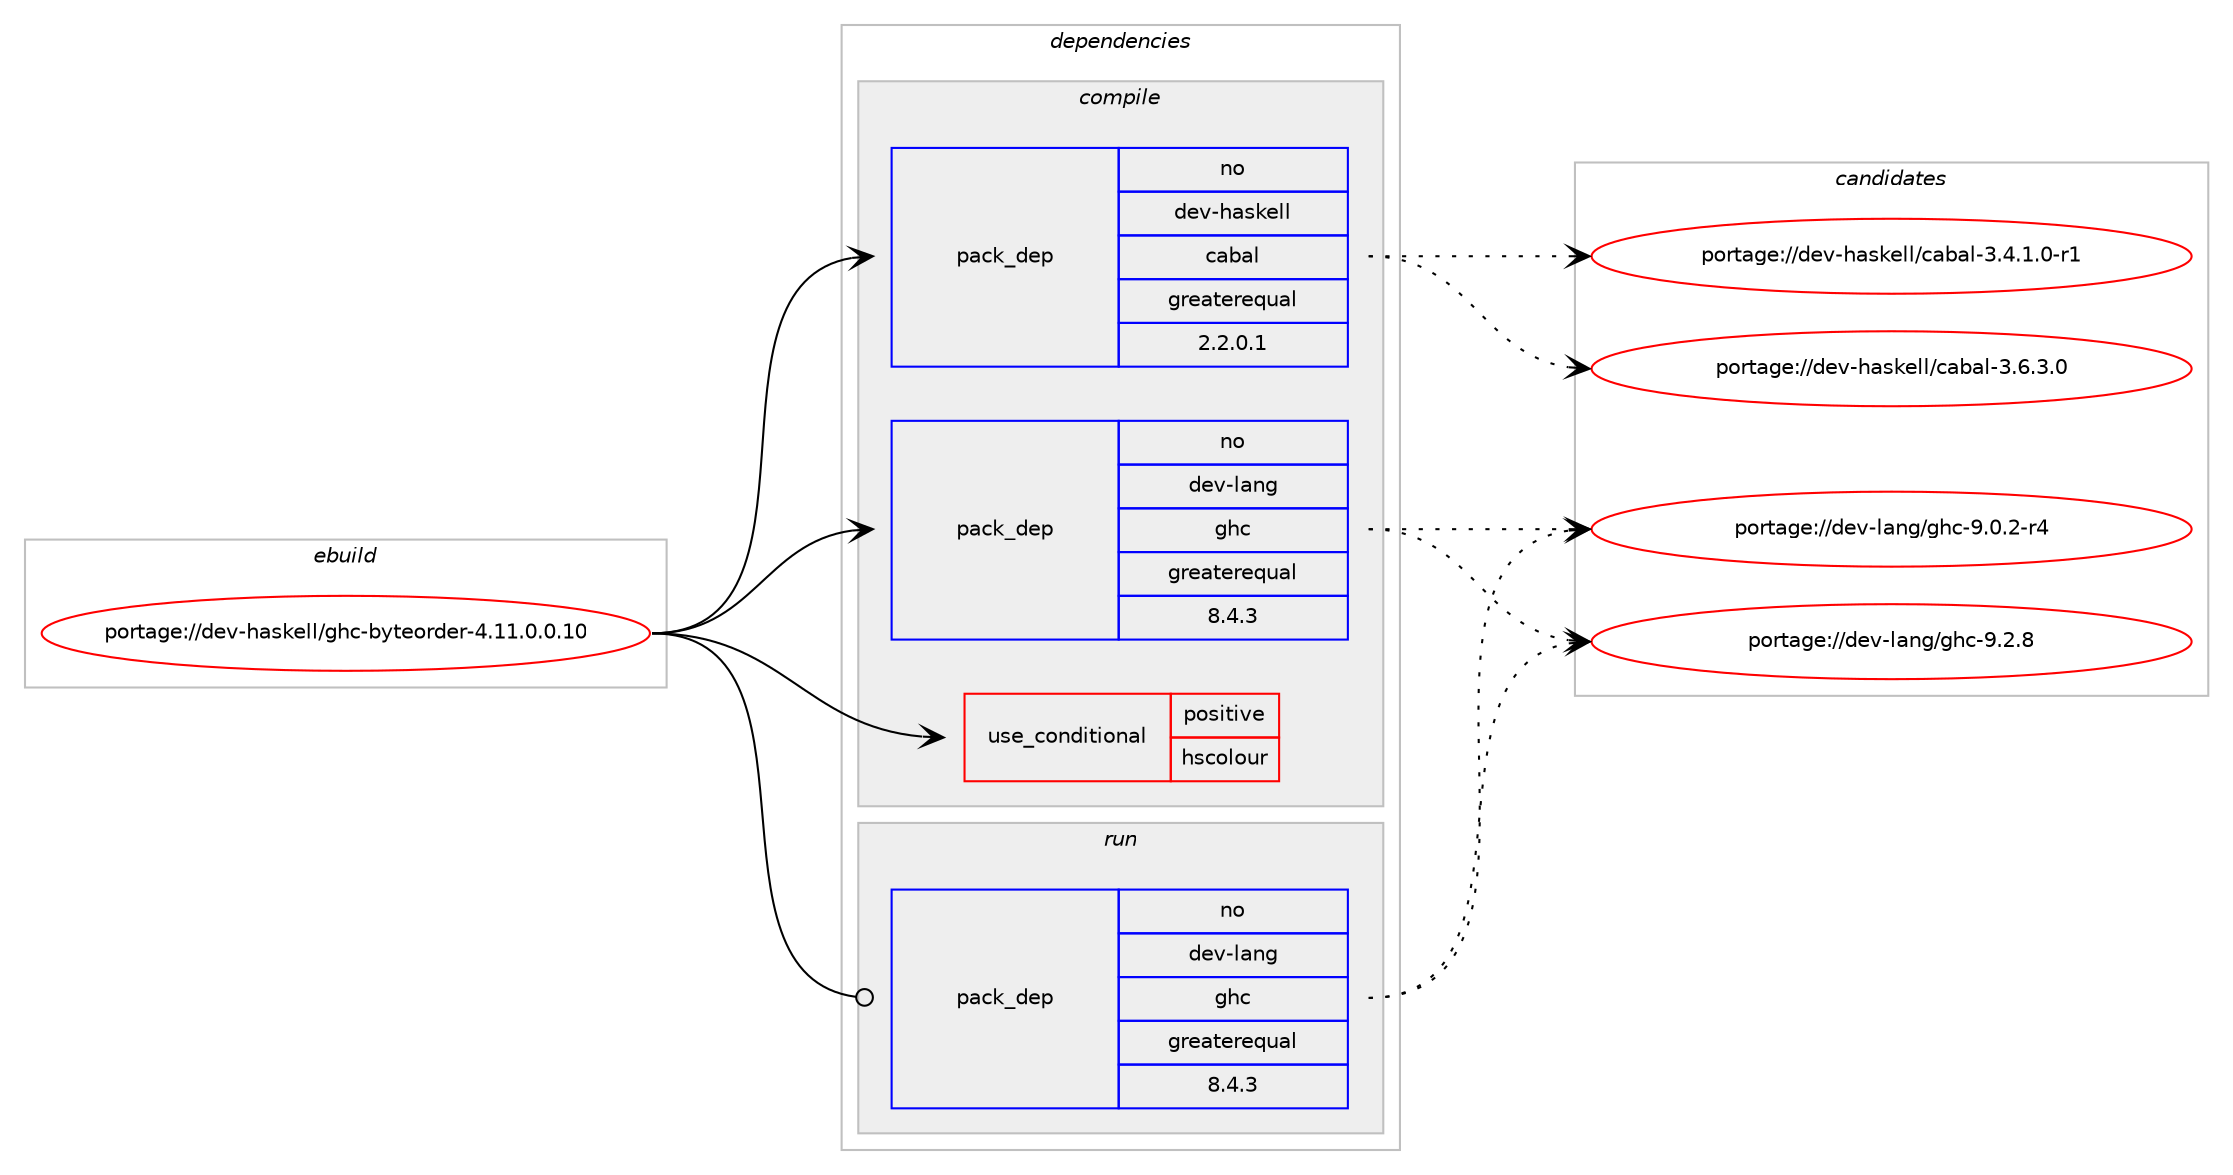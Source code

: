 digraph prolog {

# *************
# Graph options
# *************

newrank=true;
concentrate=true;
compound=true;
graph [rankdir=LR,fontname=Helvetica,fontsize=10,ranksep=1.5];#, ranksep=2.5, nodesep=0.2];
edge  [arrowhead=vee];
node  [fontname=Helvetica,fontsize=10];

# **********
# The ebuild
# **********

subgraph cluster_leftcol {
color=gray;
rank=same;
label=<<i>ebuild</i>>;
id [label="portage://dev-haskell/ghc-byteorder-4.11.0.0.10", color=red, width=4, href="../dev-haskell/ghc-byteorder-4.11.0.0.10.svg"];
}

# ****************
# The dependencies
# ****************

subgraph cluster_midcol {
color=gray;
label=<<i>dependencies</i>>;
subgraph cluster_compile {
fillcolor="#eeeeee";
style=filled;
label=<<i>compile</i>>;
subgraph cond19834 {
dependency37592 [label=<<TABLE BORDER="0" CELLBORDER="1" CELLSPACING="0" CELLPADDING="4"><TR><TD ROWSPAN="3" CELLPADDING="10">use_conditional</TD></TR><TR><TD>positive</TD></TR><TR><TD>hscolour</TD></TR></TABLE>>, shape=none, color=red];
# *** BEGIN UNKNOWN DEPENDENCY TYPE (TODO) ***
# dependency37592 -> package_dependency(portage://dev-haskell/ghc-byteorder-4.11.0.0.10,install,no,dev-haskell,hscolour,none,[,,],[],[])
# *** END UNKNOWN DEPENDENCY TYPE (TODO) ***

}
id:e -> dependency37592:w [weight=20,style="solid",arrowhead="vee"];
subgraph pack16809 {
dependency37593 [label=<<TABLE BORDER="0" CELLBORDER="1" CELLSPACING="0" CELLPADDING="4" WIDTH="220"><TR><TD ROWSPAN="6" CELLPADDING="30">pack_dep</TD></TR><TR><TD WIDTH="110">no</TD></TR><TR><TD>dev-haskell</TD></TR><TR><TD>cabal</TD></TR><TR><TD>greaterequal</TD></TR><TR><TD>2.2.0.1</TD></TR></TABLE>>, shape=none, color=blue];
}
id:e -> dependency37593:w [weight=20,style="solid",arrowhead="vee"];
subgraph pack16810 {
dependency37594 [label=<<TABLE BORDER="0" CELLBORDER="1" CELLSPACING="0" CELLPADDING="4" WIDTH="220"><TR><TD ROWSPAN="6" CELLPADDING="30">pack_dep</TD></TR><TR><TD WIDTH="110">no</TD></TR><TR><TD>dev-lang</TD></TR><TR><TD>ghc</TD></TR><TR><TD>greaterequal</TD></TR><TR><TD>8.4.3</TD></TR></TABLE>>, shape=none, color=blue];
}
id:e -> dependency37594:w [weight=20,style="solid",arrowhead="vee"];
}
subgraph cluster_compileandrun {
fillcolor="#eeeeee";
style=filled;
label=<<i>compile and run</i>>;
}
subgraph cluster_run {
fillcolor="#eeeeee";
style=filled;
label=<<i>run</i>>;
subgraph pack16811 {
dependency37595 [label=<<TABLE BORDER="0" CELLBORDER="1" CELLSPACING="0" CELLPADDING="4" WIDTH="220"><TR><TD ROWSPAN="6" CELLPADDING="30">pack_dep</TD></TR><TR><TD WIDTH="110">no</TD></TR><TR><TD>dev-lang</TD></TR><TR><TD>ghc</TD></TR><TR><TD>greaterequal</TD></TR><TR><TD>8.4.3</TD></TR></TABLE>>, shape=none, color=blue];
}
id:e -> dependency37595:w [weight=20,style="solid",arrowhead="odot"];
# *** BEGIN UNKNOWN DEPENDENCY TYPE (TODO) ***
# id -> package_dependency(portage://dev-haskell/ghc-byteorder-4.11.0.0.10,run,no,dev-lang,ghc,none,[,,],any_same_slot,[use(optenable(profile),none)])
# *** END UNKNOWN DEPENDENCY TYPE (TODO) ***

}
}

# **************
# The candidates
# **************

subgraph cluster_choices {
rank=same;
color=gray;
label=<<i>candidates</i>>;

subgraph choice16809 {
color=black;
nodesep=1;
choice1001011184510497115107101108108479997989710845514652464946484511449 [label="portage://dev-haskell/cabal-3.4.1.0-r1", color=red, width=4,href="../dev-haskell/cabal-3.4.1.0-r1.svg"];
choice100101118451049711510710110810847999798971084551465446514648 [label="portage://dev-haskell/cabal-3.6.3.0", color=red, width=4,href="../dev-haskell/cabal-3.6.3.0.svg"];
dependency37593:e -> choice1001011184510497115107101108108479997989710845514652464946484511449:w [style=dotted,weight="100"];
dependency37593:e -> choice100101118451049711510710110810847999798971084551465446514648:w [style=dotted,weight="100"];
}
subgraph choice16810 {
color=black;
nodesep=1;
choice100101118451089711010347103104994557464846504511452 [label="portage://dev-lang/ghc-9.0.2-r4", color=red, width=4,href="../dev-lang/ghc-9.0.2-r4.svg"];
choice10010111845108971101034710310499455746504656 [label="portage://dev-lang/ghc-9.2.8", color=red, width=4,href="../dev-lang/ghc-9.2.8.svg"];
dependency37594:e -> choice100101118451089711010347103104994557464846504511452:w [style=dotted,weight="100"];
dependency37594:e -> choice10010111845108971101034710310499455746504656:w [style=dotted,weight="100"];
}
subgraph choice16811 {
color=black;
nodesep=1;
choice100101118451089711010347103104994557464846504511452 [label="portage://dev-lang/ghc-9.0.2-r4", color=red, width=4,href="../dev-lang/ghc-9.0.2-r4.svg"];
choice10010111845108971101034710310499455746504656 [label="portage://dev-lang/ghc-9.2.8", color=red, width=4,href="../dev-lang/ghc-9.2.8.svg"];
dependency37595:e -> choice100101118451089711010347103104994557464846504511452:w [style=dotted,weight="100"];
dependency37595:e -> choice10010111845108971101034710310499455746504656:w [style=dotted,weight="100"];
}
}

}
